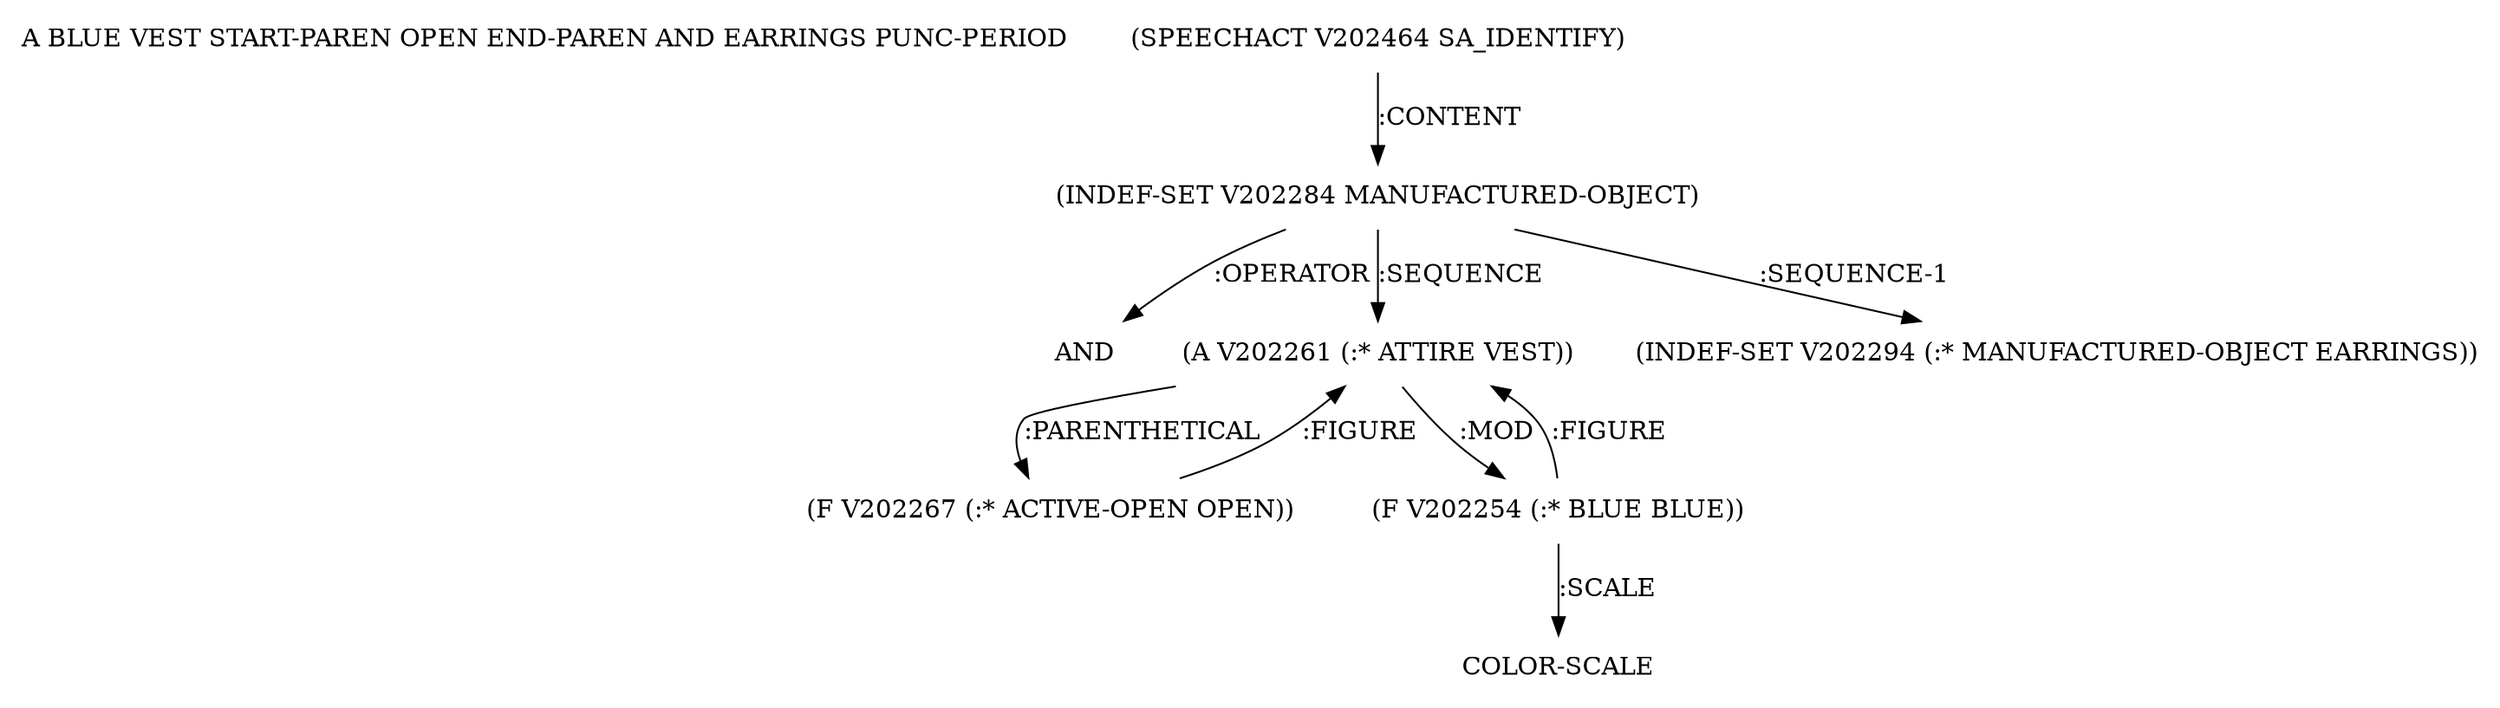 digraph Terms {
  node [shape=none]
  "A BLUE VEST START-PAREN OPEN END-PAREN AND EARRINGS PUNC-PERIOD"
  "V202464" [label="(SPEECHACT V202464 SA_IDENTIFY)"]
  "V202464" -> "V202284" [label=":CONTENT"]
  "V202284" [label="(INDEF-SET V202284 MANUFACTURED-OBJECT)"]
  "V202284" -> "NT202925" [label=":OPERATOR"]
  "NT202925" [label="AND"]
  "V202284" -> "V202261" [label=":SEQUENCE"]
  "V202284" -> "V202294" [label=":SEQUENCE-1"]
  "V202261" [label="(A V202261 (:* ATTIRE VEST))"]
  "V202261" -> "V202267" [label=":PARENTHETICAL"]
  "V202261" -> "V202254" [label=":MOD"]
  "V202254" [label="(F V202254 (:* BLUE BLUE))"]
  "V202254" -> "V202261" [label=":FIGURE"]
  "V202254" -> "NT202926" [label=":SCALE"]
  "NT202926" [label="COLOR-SCALE"]
  "V202267" [label="(F V202267 (:* ACTIVE-OPEN OPEN))"]
  "V202267" -> "V202261" [label=":FIGURE"]
  "V202294" [label="(INDEF-SET V202294 (:* MANUFACTURED-OBJECT EARRINGS))"]
}
